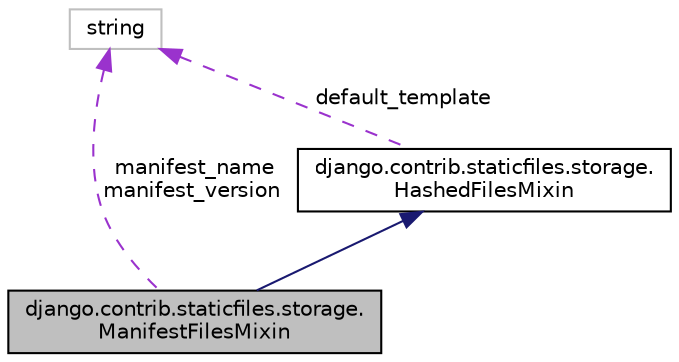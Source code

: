 digraph "django.contrib.staticfiles.storage.ManifestFilesMixin"
{
 // LATEX_PDF_SIZE
  edge [fontname="Helvetica",fontsize="10",labelfontname="Helvetica",labelfontsize="10"];
  node [fontname="Helvetica",fontsize="10",shape=record];
  Node1 [label="django.contrib.staticfiles.storage.\lManifestFilesMixin",height=0.2,width=0.4,color="black", fillcolor="grey75", style="filled", fontcolor="black",tooltip=" "];
  Node2 -> Node1 [dir="back",color="midnightblue",fontsize="10",style="solid",fontname="Helvetica"];
  Node2 [label="django.contrib.staticfiles.storage.\lHashedFilesMixin",height=0.2,width=0.4,color="black", fillcolor="white", style="filled",URL="$classdjango_1_1contrib_1_1staticfiles_1_1storage_1_1_hashed_files_mixin.html",tooltip=" "];
  Node3 -> Node2 [dir="back",color="darkorchid3",fontsize="10",style="dashed",label=" default_template" ,fontname="Helvetica"];
  Node3 [label="string",height=0.2,width=0.4,color="grey75", fillcolor="white", style="filled",tooltip=" "];
  Node3 -> Node1 [dir="back",color="darkorchid3",fontsize="10",style="dashed",label=" manifest_name\nmanifest_version" ,fontname="Helvetica"];
}
